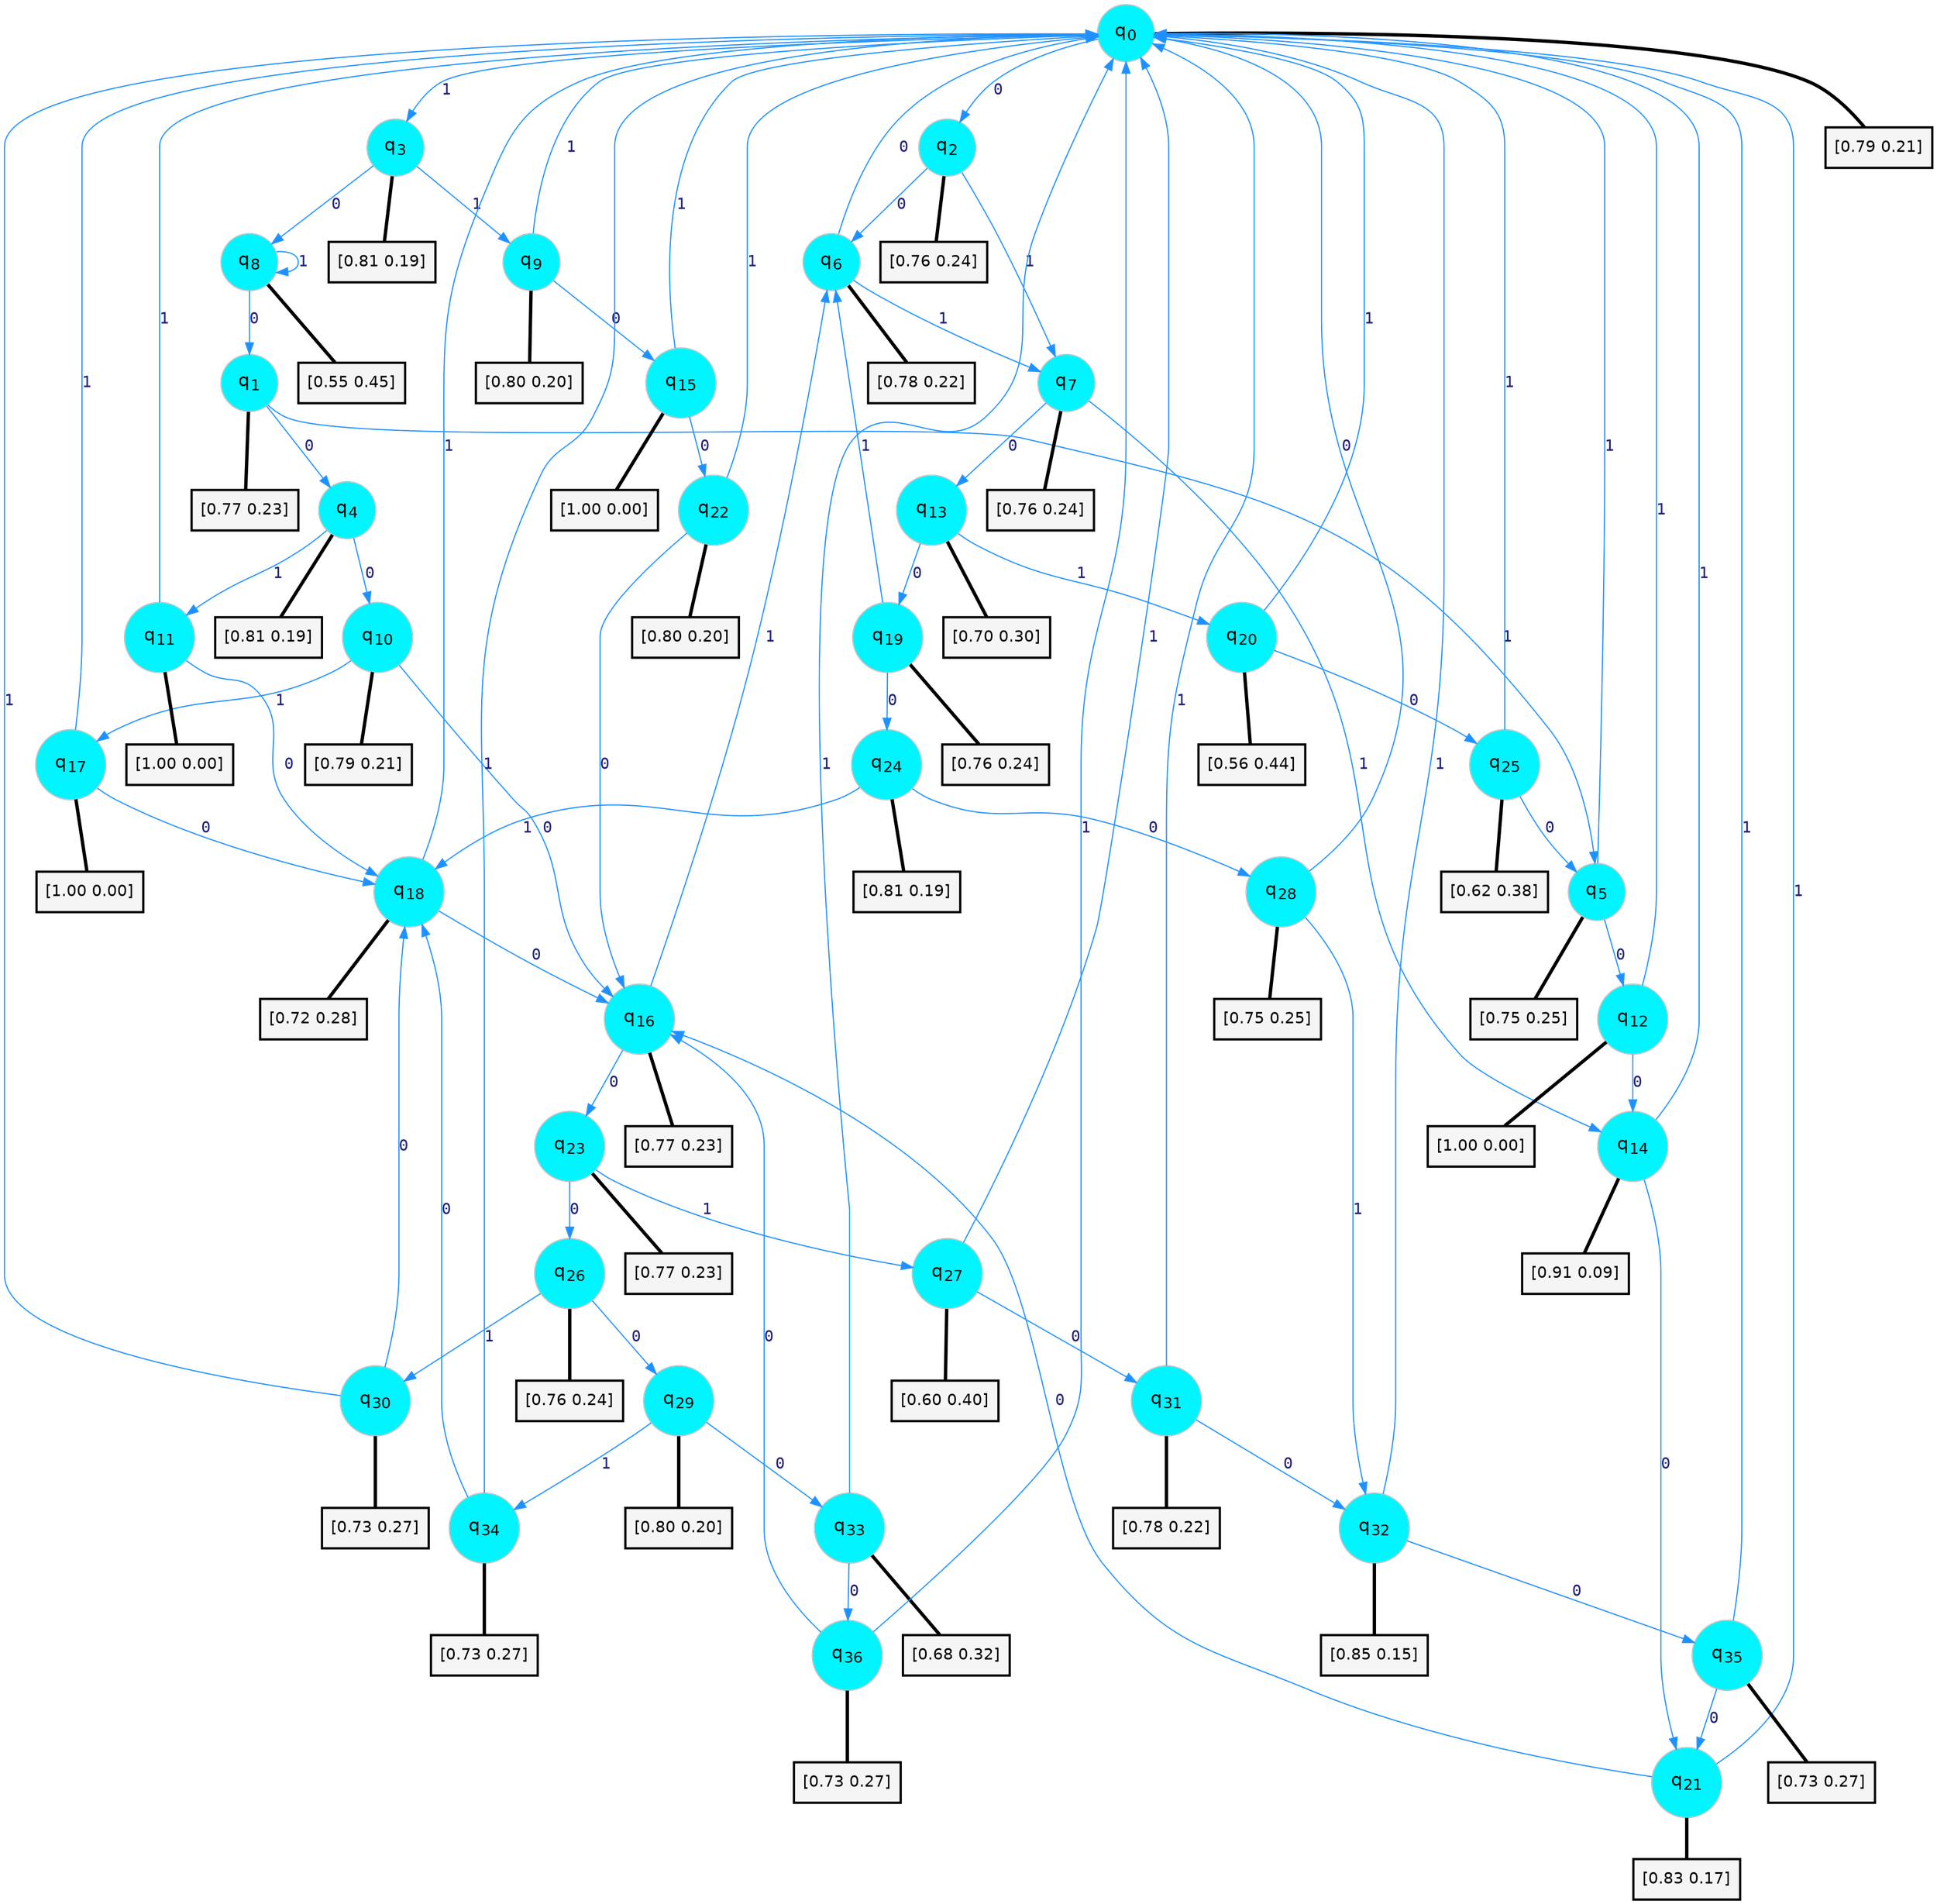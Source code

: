 digraph G {
graph [
bgcolor=transparent, dpi=300, rankdir=TD, size="40,25"];
node [
color=gray, fillcolor=turquoise1, fontcolor=black, fontname=Helvetica, fontsize=16, fontweight=bold, shape=circle, style=filled];
edge [
arrowsize=1, color=dodgerblue1, fontcolor=midnightblue, fontname=courier, fontweight=bold, penwidth=1, style=solid, weight=20];
0[label=<q<SUB>0</SUB>>];
1[label=<q<SUB>1</SUB>>];
2[label=<q<SUB>2</SUB>>];
3[label=<q<SUB>3</SUB>>];
4[label=<q<SUB>4</SUB>>];
5[label=<q<SUB>5</SUB>>];
6[label=<q<SUB>6</SUB>>];
7[label=<q<SUB>7</SUB>>];
8[label=<q<SUB>8</SUB>>];
9[label=<q<SUB>9</SUB>>];
10[label=<q<SUB>10</SUB>>];
11[label=<q<SUB>11</SUB>>];
12[label=<q<SUB>12</SUB>>];
13[label=<q<SUB>13</SUB>>];
14[label=<q<SUB>14</SUB>>];
15[label=<q<SUB>15</SUB>>];
16[label=<q<SUB>16</SUB>>];
17[label=<q<SUB>17</SUB>>];
18[label=<q<SUB>18</SUB>>];
19[label=<q<SUB>19</SUB>>];
20[label=<q<SUB>20</SUB>>];
21[label=<q<SUB>21</SUB>>];
22[label=<q<SUB>22</SUB>>];
23[label=<q<SUB>23</SUB>>];
24[label=<q<SUB>24</SUB>>];
25[label=<q<SUB>25</SUB>>];
26[label=<q<SUB>26</SUB>>];
27[label=<q<SUB>27</SUB>>];
28[label=<q<SUB>28</SUB>>];
29[label=<q<SUB>29</SUB>>];
30[label=<q<SUB>30</SUB>>];
31[label=<q<SUB>31</SUB>>];
32[label=<q<SUB>32</SUB>>];
33[label=<q<SUB>33</SUB>>];
34[label=<q<SUB>34</SUB>>];
35[label=<q<SUB>35</SUB>>];
36[label=<q<SUB>36</SUB>>];
37[label="[0.79 0.21]", shape=box,fontcolor=black, fontname=Helvetica, fontsize=14, penwidth=2, fillcolor=whitesmoke,color=black];
38[label="[0.77 0.23]", shape=box,fontcolor=black, fontname=Helvetica, fontsize=14, penwidth=2, fillcolor=whitesmoke,color=black];
39[label="[0.76 0.24]", shape=box,fontcolor=black, fontname=Helvetica, fontsize=14, penwidth=2, fillcolor=whitesmoke,color=black];
40[label="[0.81 0.19]", shape=box,fontcolor=black, fontname=Helvetica, fontsize=14, penwidth=2, fillcolor=whitesmoke,color=black];
41[label="[0.81 0.19]", shape=box,fontcolor=black, fontname=Helvetica, fontsize=14, penwidth=2, fillcolor=whitesmoke,color=black];
42[label="[0.75 0.25]", shape=box,fontcolor=black, fontname=Helvetica, fontsize=14, penwidth=2, fillcolor=whitesmoke,color=black];
43[label="[0.78 0.22]", shape=box,fontcolor=black, fontname=Helvetica, fontsize=14, penwidth=2, fillcolor=whitesmoke,color=black];
44[label="[0.76 0.24]", shape=box,fontcolor=black, fontname=Helvetica, fontsize=14, penwidth=2, fillcolor=whitesmoke,color=black];
45[label="[0.55 0.45]", shape=box,fontcolor=black, fontname=Helvetica, fontsize=14, penwidth=2, fillcolor=whitesmoke,color=black];
46[label="[0.80 0.20]", shape=box,fontcolor=black, fontname=Helvetica, fontsize=14, penwidth=2, fillcolor=whitesmoke,color=black];
47[label="[0.79 0.21]", shape=box,fontcolor=black, fontname=Helvetica, fontsize=14, penwidth=2, fillcolor=whitesmoke,color=black];
48[label="[1.00 0.00]", shape=box,fontcolor=black, fontname=Helvetica, fontsize=14, penwidth=2, fillcolor=whitesmoke,color=black];
49[label="[1.00 0.00]", shape=box,fontcolor=black, fontname=Helvetica, fontsize=14, penwidth=2, fillcolor=whitesmoke,color=black];
50[label="[0.70 0.30]", shape=box,fontcolor=black, fontname=Helvetica, fontsize=14, penwidth=2, fillcolor=whitesmoke,color=black];
51[label="[0.91 0.09]", shape=box,fontcolor=black, fontname=Helvetica, fontsize=14, penwidth=2, fillcolor=whitesmoke,color=black];
52[label="[1.00 0.00]", shape=box,fontcolor=black, fontname=Helvetica, fontsize=14, penwidth=2, fillcolor=whitesmoke,color=black];
53[label="[0.77 0.23]", shape=box,fontcolor=black, fontname=Helvetica, fontsize=14, penwidth=2, fillcolor=whitesmoke,color=black];
54[label="[1.00 0.00]", shape=box,fontcolor=black, fontname=Helvetica, fontsize=14, penwidth=2, fillcolor=whitesmoke,color=black];
55[label="[0.72 0.28]", shape=box,fontcolor=black, fontname=Helvetica, fontsize=14, penwidth=2, fillcolor=whitesmoke,color=black];
56[label="[0.76 0.24]", shape=box,fontcolor=black, fontname=Helvetica, fontsize=14, penwidth=2, fillcolor=whitesmoke,color=black];
57[label="[0.56 0.44]", shape=box,fontcolor=black, fontname=Helvetica, fontsize=14, penwidth=2, fillcolor=whitesmoke,color=black];
58[label="[0.83 0.17]", shape=box,fontcolor=black, fontname=Helvetica, fontsize=14, penwidth=2, fillcolor=whitesmoke,color=black];
59[label="[0.80 0.20]", shape=box,fontcolor=black, fontname=Helvetica, fontsize=14, penwidth=2, fillcolor=whitesmoke,color=black];
60[label="[0.77 0.23]", shape=box,fontcolor=black, fontname=Helvetica, fontsize=14, penwidth=2, fillcolor=whitesmoke,color=black];
61[label="[0.81 0.19]", shape=box,fontcolor=black, fontname=Helvetica, fontsize=14, penwidth=2, fillcolor=whitesmoke,color=black];
62[label="[0.62 0.38]", shape=box,fontcolor=black, fontname=Helvetica, fontsize=14, penwidth=2, fillcolor=whitesmoke,color=black];
63[label="[0.76 0.24]", shape=box,fontcolor=black, fontname=Helvetica, fontsize=14, penwidth=2, fillcolor=whitesmoke,color=black];
64[label="[0.60 0.40]", shape=box,fontcolor=black, fontname=Helvetica, fontsize=14, penwidth=2, fillcolor=whitesmoke,color=black];
65[label="[0.75 0.25]", shape=box,fontcolor=black, fontname=Helvetica, fontsize=14, penwidth=2, fillcolor=whitesmoke,color=black];
66[label="[0.80 0.20]", shape=box,fontcolor=black, fontname=Helvetica, fontsize=14, penwidth=2, fillcolor=whitesmoke,color=black];
67[label="[0.73 0.27]", shape=box,fontcolor=black, fontname=Helvetica, fontsize=14, penwidth=2, fillcolor=whitesmoke,color=black];
68[label="[0.78 0.22]", shape=box,fontcolor=black, fontname=Helvetica, fontsize=14, penwidth=2, fillcolor=whitesmoke,color=black];
69[label="[0.85 0.15]", shape=box,fontcolor=black, fontname=Helvetica, fontsize=14, penwidth=2, fillcolor=whitesmoke,color=black];
70[label="[0.68 0.32]", shape=box,fontcolor=black, fontname=Helvetica, fontsize=14, penwidth=2, fillcolor=whitesmoke,color=black];
71[label="[0.73 0.27]", shape=box,fontcolor=black, fontname=Helvetica, fontsize=14, penwidth=2, fillcolor=whitesmoke,color=black];
72[label="[0.73 0.27]", shape=box,fontcolor=black, fontname=Helvetica, fontsize=14, penwidth=2, fillcolor=whitesmoke,color=black];
73[label="[0.73 0.27]", shape=box,fontcolor=black, fontname=Helvetica, fontsize=14, penwidth=2, fillcolor=whitesmoke,color=black];
0->2 [label=0];
0->3 [label=1];
0->37 [arrowhead=none, penwidth=3,color=black];
1->4 [label=0];
1->5 [label=1];
1->38 [arrowhead=none, penwidth=3,color=black];
2->6 [label=0];
2->7 [label=1];
2->39 [arrowhead=none, penwidth=3,color=black];
3->8 [label=0];
3->9 [label=1];
3->40 [arrowhead=none, penwidth=3,color=black];
4->10 [label=0];
4->11 [label=1];
4->41 [arrowhead=none, penwidth=3,color=black];
5->12 [label=0];
5->0 [label=1];
5->42 [arrowhead=none, penwidth=3,color=black];
6->0 [label=0];
6->7 [label=1];
6->43 [arrowhead=none, penwidth=3,color=black];
7->13 [label=0];
7->14 [label=1];
7->44 [arrowhead=none, penwidth=3,color=black];
8->1 [label=0];
8->8 [label=1];
8->45 [arrowhead=none, penwidth=3,color=black];
9->15 [label=0];
9->0 [label=1];
9->46 [arrowhead=none, penwidth=3,color=black];
10->16 [label=0];
10->17 [label=1];
10->47 [arrowhead=none, penwidth=3,color=black];
11->18 [label=0];
11->0 [label=1];
11->48 [arrowhead=none, penwidth=3,color=black];
12->14 [label=0];
12->0 [label=1];
12->49 [arrowhead=none, penwidth=3,color=black];
13->19 [label=0];
13->20 [label=1];
13->50 [arrowhead=none, penwidth=3,color=black];
14->21 [label=0];
14->0 [label=1];
14->51 [arrowhead=none, penwidth=3,color=black];
15->22 [label=0];
15->0 [label=1];
15->52 [arrowhead=none, penwidth=3,color=black];
16->23 [label=0];
16->6 [label=1];
16->53 [arrowhead=none, penwidth=3,color=black];
17->18 [label=0];
17->0 [label=1];
17->54 [arrowhead=none, penwidth=3,color=black];
18->16 [label=0];
18->0 [label=1];
18->55 [arrowhead=none, penwidth=3,color=black];
19->24 [label=0];
19->6 [label=1];
19->56 [arrowhead=none, penwidth=3,color=black];
20->25 [label=0];
20->0 [label=1];
20->57 [arrowhead=none, penwidth=3,color=black];
21->16 [label=0];
21->0 [label=1];
21->58 [arrowhead=none, penwidth=3,color=black];
22->16 [label=0];
22->0 [label=1];
22->59 [arrowhead=none, penwidth=3,color=black];
23->26 [label=0];
23->27 [label=1];
23->60 [arrowhead=none, penwidth=3,color=black];
24->28 [label=0];
24->18 [label=1];
24->61 [arrowhead=none, penwidth=3,color=black];
25->5 [label=0];
25->0 [label=1];
25->62 [arrowhead=none, penwidth=3,color=black];
26->29 [label=0];
26->30 [label=1];
26->63 [arrowhead=none, penwidth=3,color=black];
27->31 [label=0];
27->0 [label=1];
27->64 [arrowhead=none, penwidth=3,color=black];
28->0 [label=0];
28->32 [label=1];
28->65 [arrowhead=none, penwidth=3,color=black];
29->33 [label=0];
29->34 [label=1];
29->66 [arrowhead=none, penwidth=3,color=black];
30->18 [label=0];
30->0 [label=1];
30->67 [arrowhead=none, penwidth=3,color=black];
31->32 [label=0];
31->0 [label=1];
31->68 [arrowhead=none, penwidth=3,color=black];
32->35 [label=0];
32->0 [label=1];
32->69 [arrowhead=none, penwidth=3,color=black];
33->36 [label=0];
33->0 [label=1];
33->70 [arrowhead=none, penwidth=3,color=black];
34->18 [label=0];
34->0 [label=1];
34->71 [arrowhead=none, penwidth=3,color=black];
35->21 [label=0];
35->0 [label=1];
35->72 [arrowhead=none, penwidth=3,color=black];
36->16 [label=0];
36->0 [label=1];
36->73 [arrowhead=none, penwidth=3,color=black];
}

